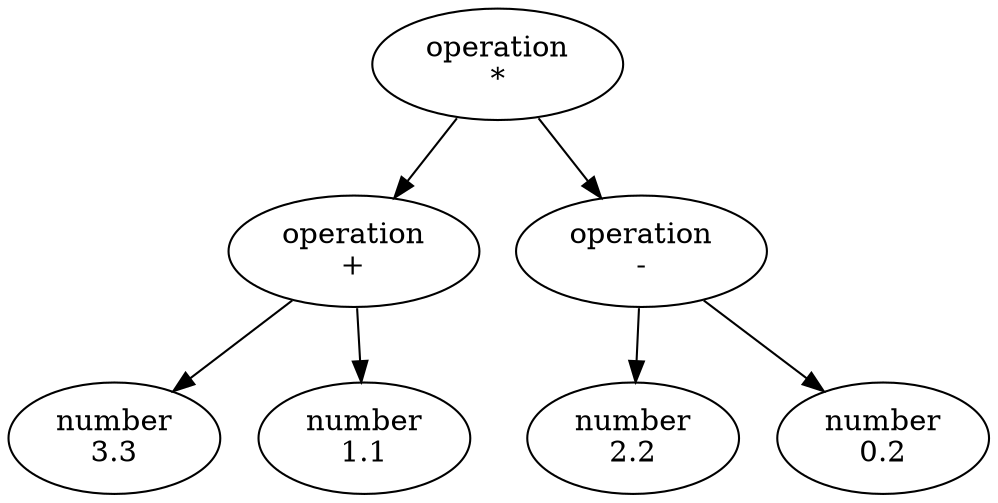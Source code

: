digraph AST {
  node0 [label="operation\n*"];
  node1 [label="operation\n+"];
  node0 -> node1;
  node2 [label="number\n3.3"];
  node1 -> node2;
  node3 [label="number\n1.1"];
  node1 -> node3;
  node4 [label="operation\n-"];
  node0 -> node4;
  node5 [label="number\n2.2"];
  node4 -> node5;
  node6 [label="number\n0.2"];
  node4 -> node6;
}
